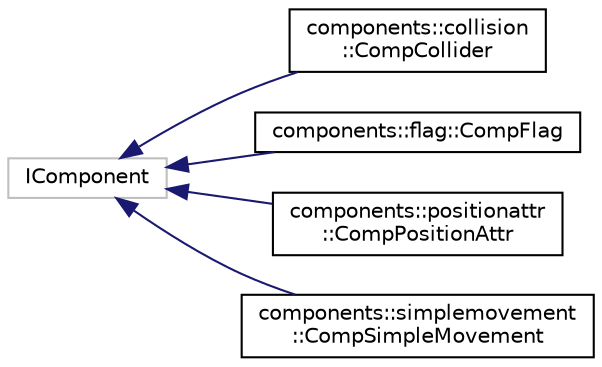 digraph "Graphical Class Hierarchy"
{
 // LATEX_PDF_SIZE
  edge [fontname="Helvetica",fontsize="10",labelfontname="Helvetica",labelfontsize="10"];
  node [fontname="Helvetica",fontsize="10",shape=record];
  rankdir="LR";
  Node2 [label="IComponent",height=0.2,width=0.4,color="grey75", fillcolor="white", style="filled",tooltip=" "];
  Node2 -> Node0 [dir="back",color="midnightblue",fontsize="10",style="solid",fontname="Helvetica"];
  Node0 [label="components::collision\l::CompCollider",height=0.2,width=0.4,color="black", fillcolor="white", style="filled",URL="$classcomponents_1_1collision_1_1CompCollider.html",tooltip="Collider component"];
  Node2 -> Node4 [dir="back",color="midnightblue",fontsize="10",style="solid",fontname="Helvetica"];
  Node4 [label="components::flag::CompFlag",height=0.2,width=0.4,color="black", fillcolor="white", style="filled",URL="$classcomponents_1_1flag_1_1CompFlag.html",tooltip="Flag component."];
  Node2 -> Node5 [dir="back",color="midnightblue",fontsize="10",style="solid",fontname="Helvetica"];
  Node5 [label="components::positionattr\l::CompPositionAttr",height=0.2,width=0.4,color="black", fillcolor="white", style="filled",URL="$classcomponents_1_1positionattr_1_1CompPositionAttr.html",tooltip="Position component."];
  Node2 -> Node6 [dir="back",color="midnightblue",fontsize="10",style="solid",fontname="Helvetica"];
  Node6 [label="components::simplemovement\l::CompSimpleMovement",height=0.2,width=0.4,color="black", fillcolor="white", style="filled",URL="$classcomponents_1_1simplemovement_1_1CompSimpleMovement.html",tooltip="Simple movement component."];
}
